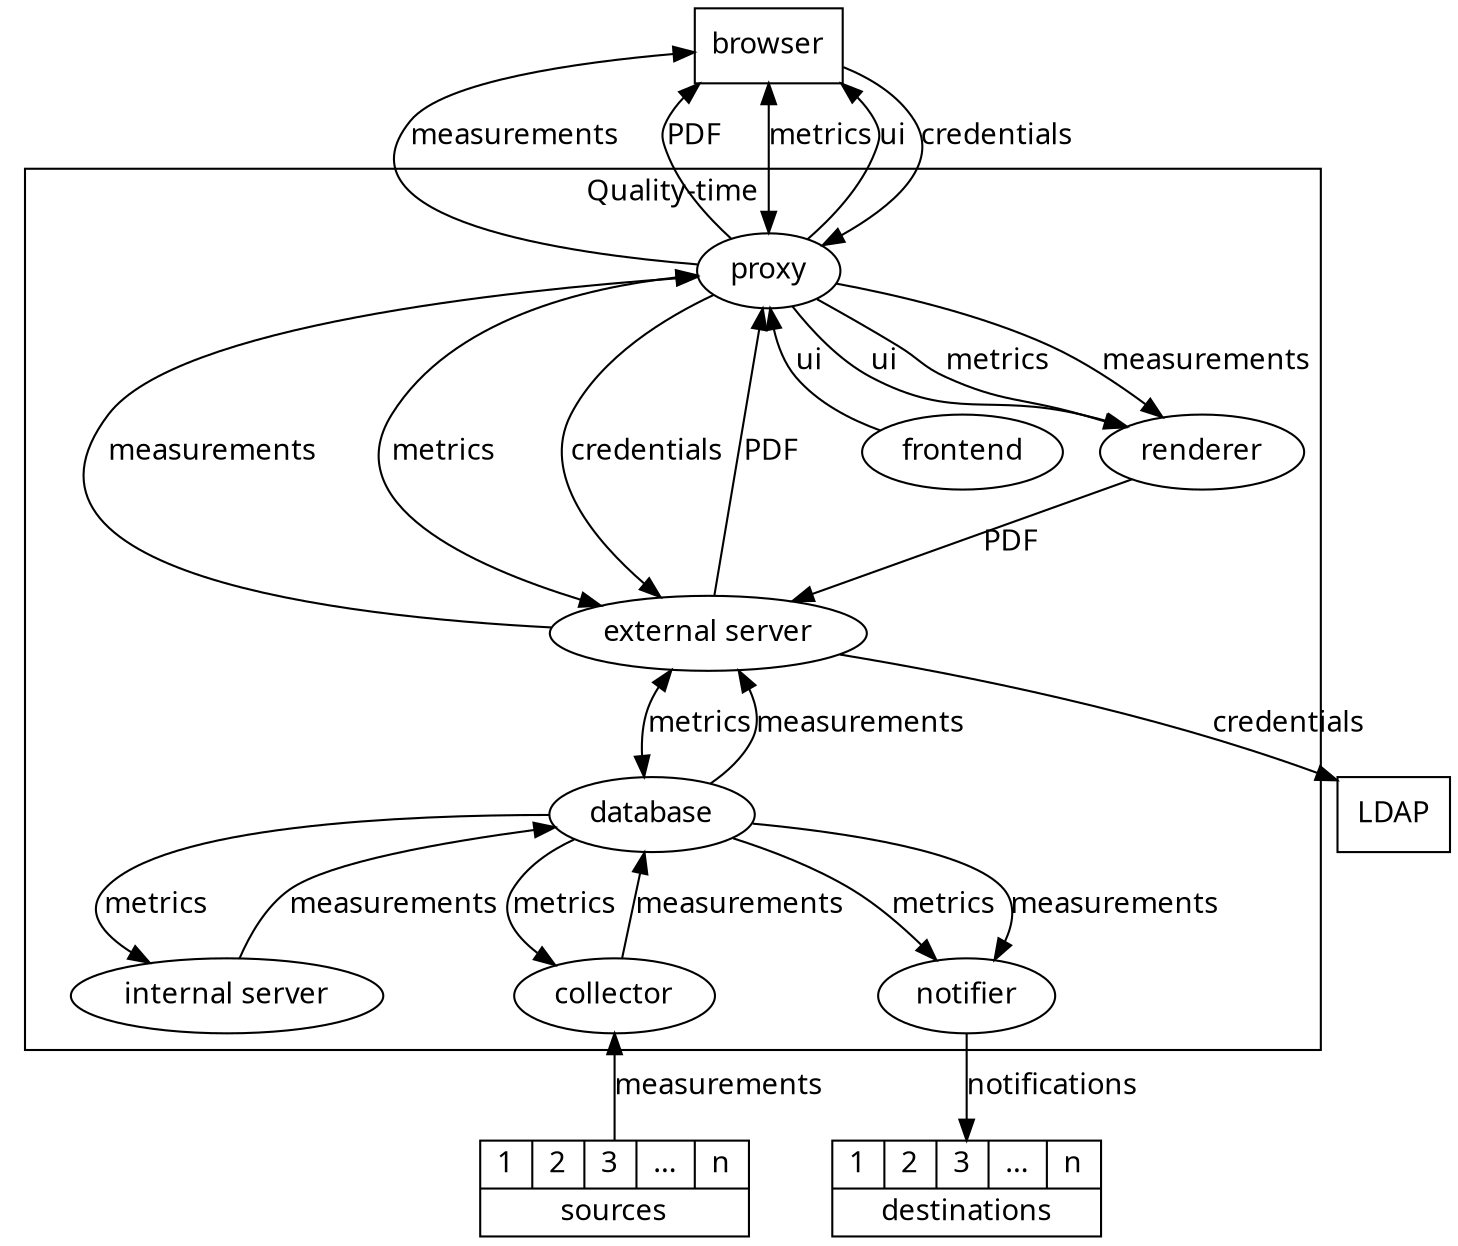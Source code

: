 digraph {
  graph [bcolor=transparant, fontname="SFMono-Regular"]
  node [fontname="SFMono-Regular"]
  edge [fontname="SFMono-Regular"]
  browser [shape=rectangle]
  ldap [shape=rectangle, label="LDAP"]
  subgraph cluster_qt {
    rank="min"
    label="Quality-time"
    color=black
    external_server [label="external server"]
    internal_server [label="internal server"]
    proxy -> frontend [label=ui, dir="back"]
    proxy -> external_server [label=measurements, dir="back"]
    proxy -> external_server [label=metrics, dir="both"]
    proxy -> external_server [label=credentials]
    proxy -> external_server [label=PDF, dir="back"]
    proxy -> renderer [label=ui]
    proxy -> renderer [label=metrics]
    proxy -> renderer [label=measurements]
    external_server -> database [label=metrics, dir="both"]
    external_server -> database [label=measurements, dir="back"]
    database -> internal_server [label=metrics]
    database -> internal_server [label=measurements, dir="back"]
    database -> collector [label=metrics]
    database -> collector [label=measurements, dir="back"]
    database -> notifier [label=metrics]
    database -> notifier [label=measurements]
    renderer -> external_server [label=PDF]
  }
  browser -> proxy [label=measurements, dir="back"]
  browser -> proxy [label=PDF, dir="back"]
  browser -> proxy [label=metrics, dir="both"]
  browser -> proxy [label=ui, dir="back"]
  browser -> proxy [label=credentials]
  collector -> source [label=measurements, dir="back"]
  notifier -> destination [label=notifications]
  external_server -> ldap [label=credentials]
  source [label="{{1|2|3|...|n}|sources}" shape=record]
  destination [label="{{1|2|3|...|n}|destinations}" shape=record]
}
